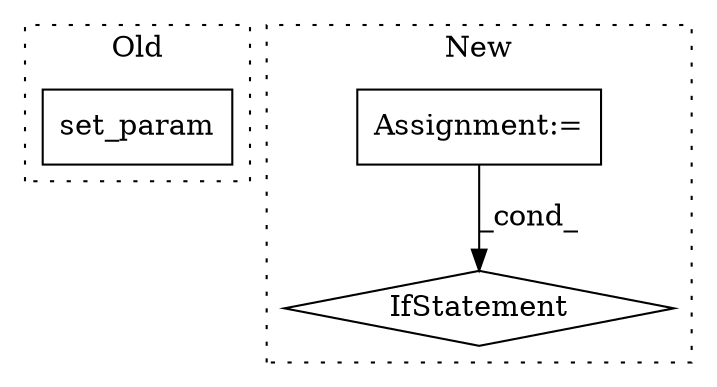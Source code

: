 digraph G {
subgraph cluster0 {
1 [label="set_param" a="32" s="17630,17668" l="10,1" shape="box"];
label = "Old";
style="dotted";
}
subgraph cluster1 {
2 [label="IfStatement" a="25" s="16108,16129" l="4,2" shape="diamond"];
3 [label="Assignment:=" a="7" s="15781" l="1" shape="box"];
label = "New";
style="dotted";
}
3 -> 2 [label="_cond_"];
}